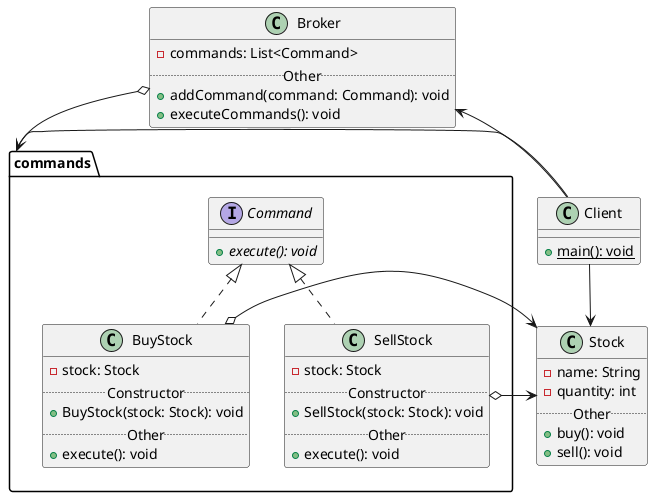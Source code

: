 @startuml

package commands {
    interface Command {
        + {abstract} execute(): void
    }

    class BuyStock {
        - stock: Stock
        .. Constructor ..
        + BuyStock(stock: Stock): void
        .. Other ..
        + execute(): void
    }

    class SellStock {
        - stock: Stock
        .. Constructor ..
        + SellStock(stock: Stock): void
        .. Other ..
        + execute(): void
    }

}

class Stock {
    - name: String
    - quantity: int
    .. Other ..
    + buy(): void
    + sell(): void
}

class Broker {
    - commands: List<Command>
    .. Other ..
    + addCommand(command: Command): void
    + executeCommands(): void
}

class Client {
    + {static} main(): void
}

commands <-right-o Broker

Stock <-down-o BuyStock
Stock <-down-o SellStock

Command <|.. BuyStock
Command <|.. SellStock

Client -up-> Broker
Client --> Stock
Client -left-> commands

@enduml














